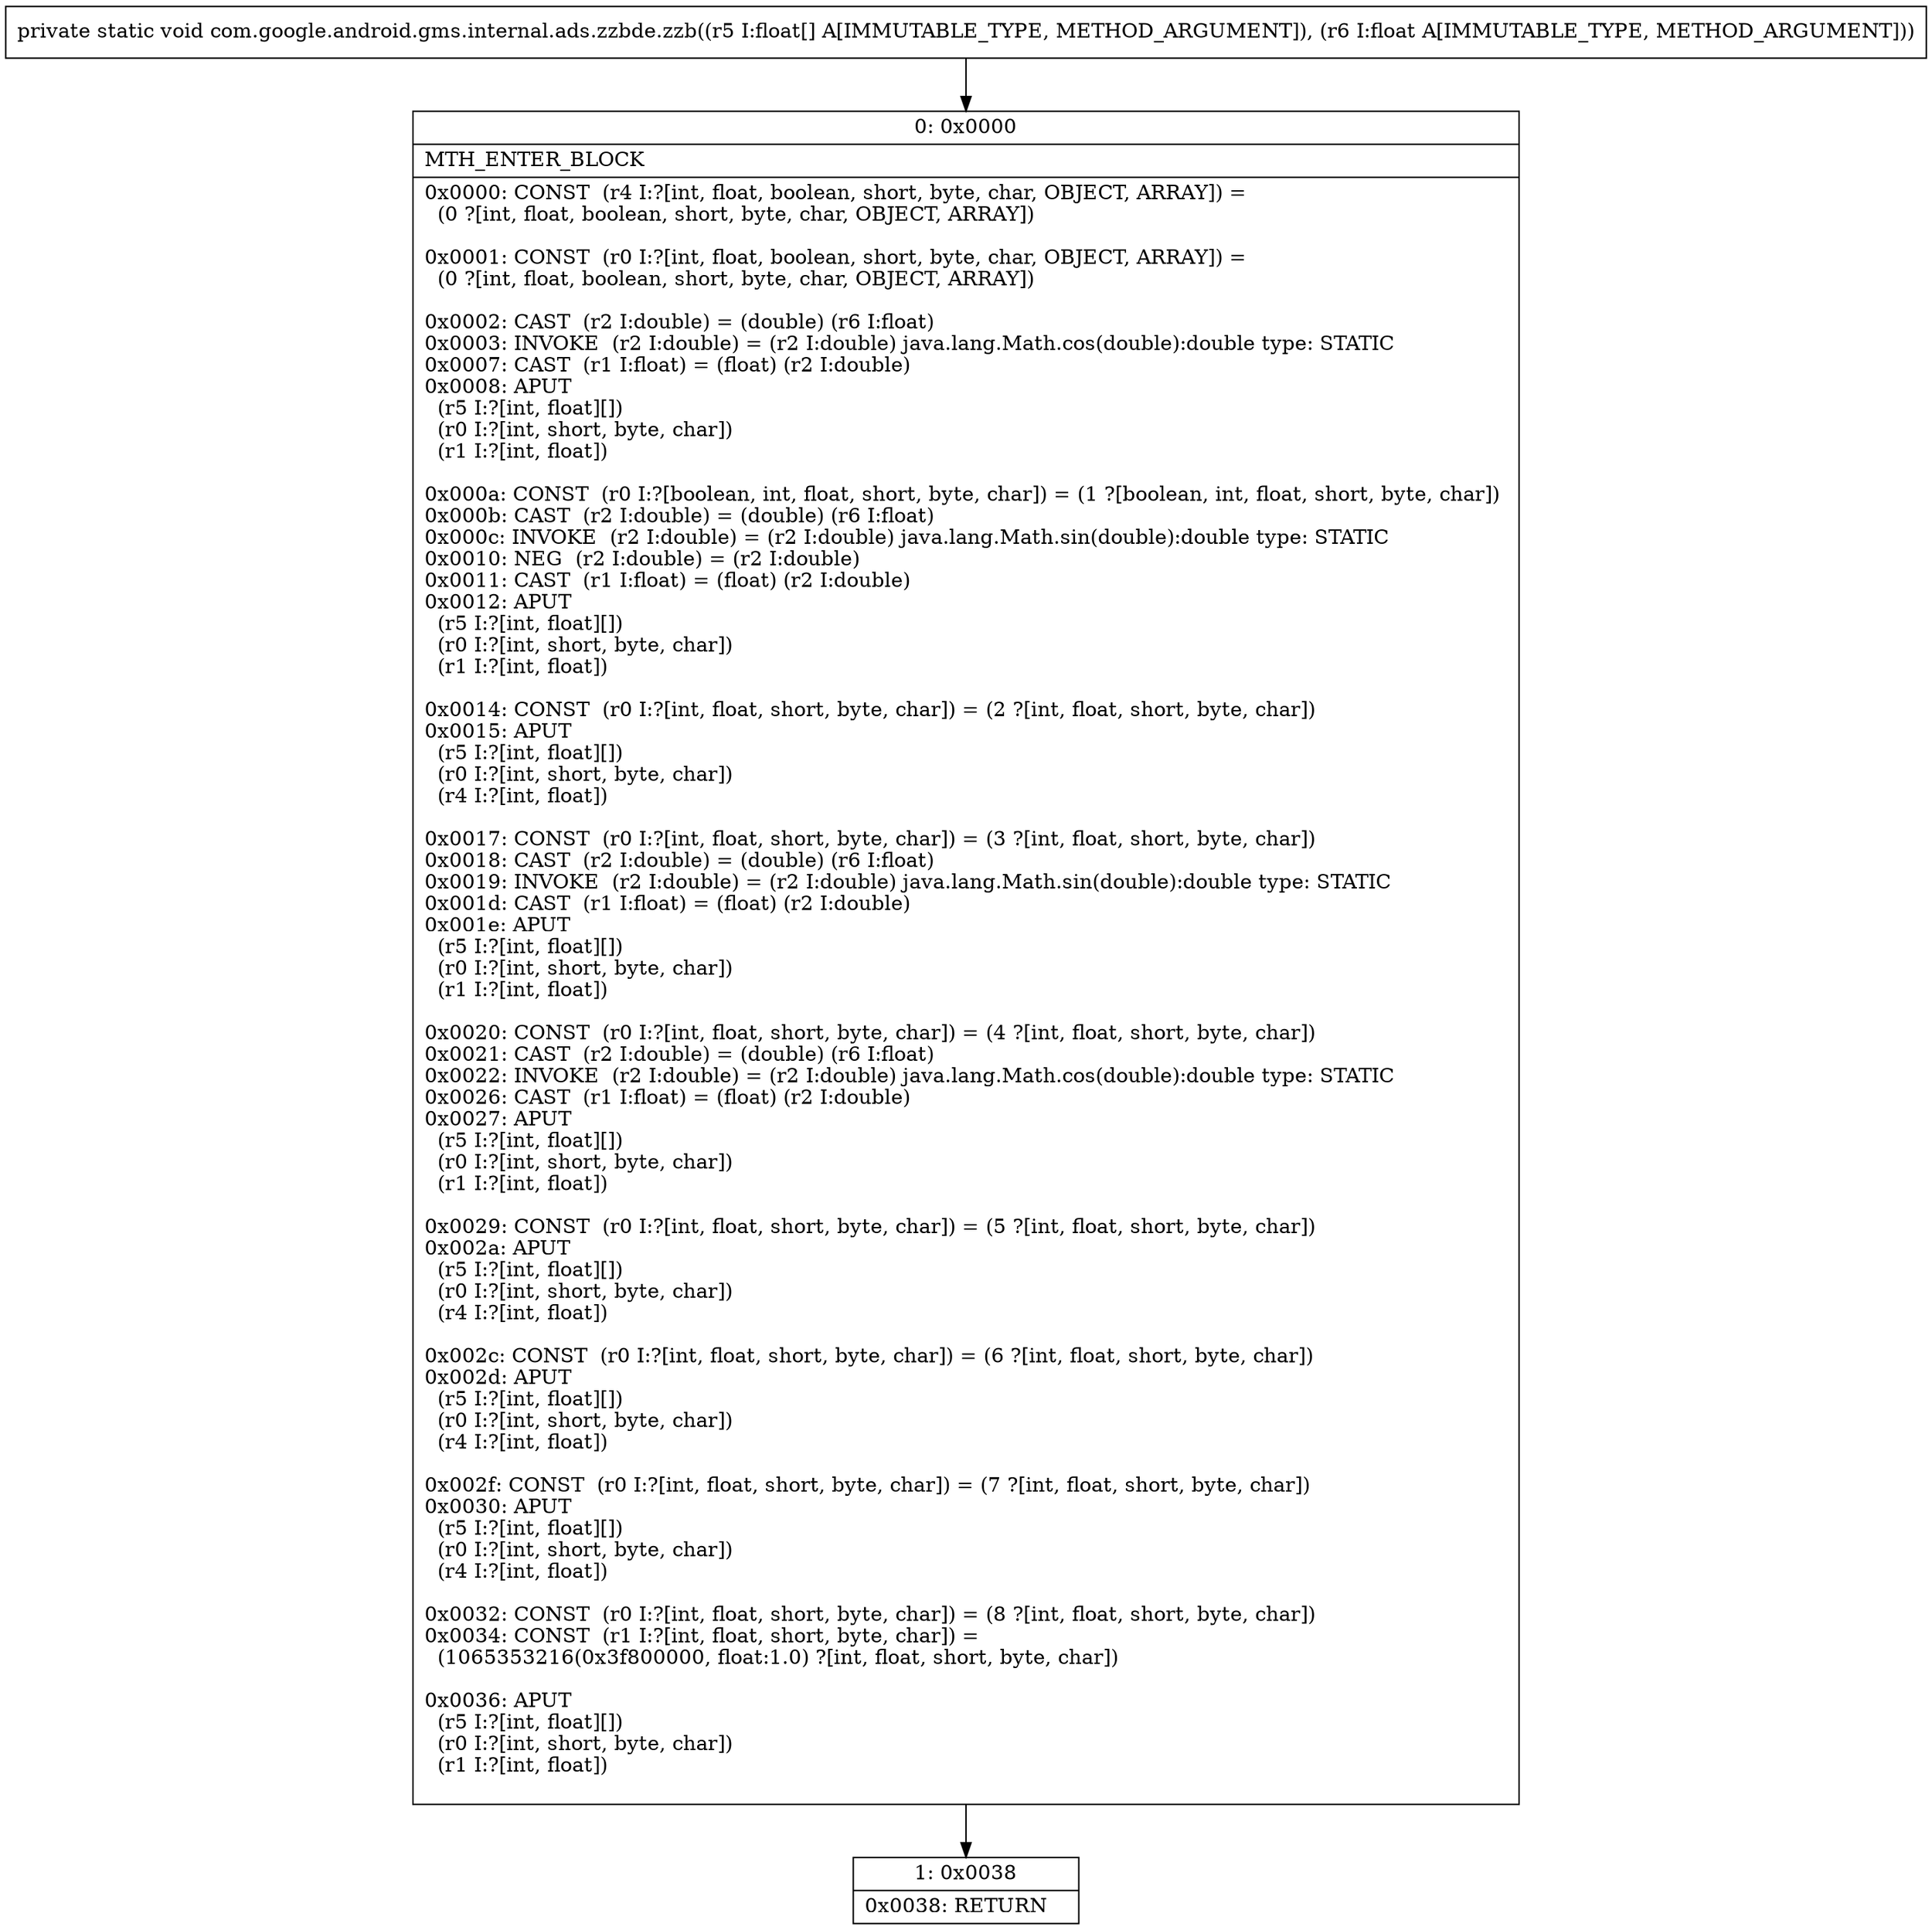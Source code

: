 digraph "CFG forcom.google.android.gms.internal.ads.zzbde.zzb([FF)V" {
Node_0 [shape=record,label="{0\:\ 0x0000|MTH_ENTER_BLOCK\l|0x0000: CONST  (r4 I:?[int, float, boolean, short, byte, char, OBJECT, ARRAY]) = \l  (0 ?[int, float, boolean, short, byte, char, OBJECT, ARRAY])\l \l0x0001: CONST  (r0 I:?[int, float, boolean, short, byte, char, OBJECT, ARRAY]) = \l  (0 ?[int, float, boolean, short, byte, char, OBJECT, ARRAY])\l \l0x0002: CAST  (r2 I:double) = (double) (r6 I:float) \l0x0003: INVOKE  (r2 I:double) = (r2 I:double) java.lang.Math.cos(double):double type: STATIC \l0x0007: CAST  (r1 I:float) = (float) (r2 I:double) \l0x0008: APUT  \l  (r5 I:?[int, float][])\l  (r0 I:?[int, short, byte, char])\l  (r1 I:?[int, float])\l \l0x000a: CONST  (r0 I:?[boolean, int, float, short, byte, char]) = (1 ?[boolean, int, float, short, byte, char]) \l0x000b: CAST  (r2 I:double) = (double) (r6 I:float) \l0x000c: INVOKE  (r2 I:double) = (r2 I:double) java.lang.Math.sin(double):double type: STATIC \l0x0010: NEG  (r2 I:double) = (r2 I:double) \l0x0011: CAST  (r1 I:float) = (float) (r2 I:double) \l0x0012: APUT  \l  (r5 I:?[int, float][])\l  (r0 I:?[int, short, byte, char])\l  (r1 I:?[int, float])\l \l0x0014: CONST  (r0 I:?[int, float, short, byte, char]) = (2 ?[int, float, short, byte, char]) \l0x0015: APUT  \l  (r5 I:?[int, float][])\l  (r0 I:?[int, short, byte, char])\l  (r4 I:?[int, float])\l \l0x0017: CONST  (r0 I:?[int, float, short, byte, char]) = (3 ?[int, float, short, byte, char]) \l0x0018: CAST  (r2 I:double) = (double) (r6 I:float) \l0x0019: INVOKE  (r2 I:double) = (r2 I:double) java.lang.Math.sin(double):double type: STATIC \l0x001d: CAST  (r1 I:float) = (float) (r2 I:double) \l0x001e: APUT  \l  (r5 I:?[int, float][])\l  (r0 I:?[int, short, byte, char])\l  (r1 I:?[int, float])\l \l0x0020: CONST  (r0 I:?[int, float, short, byte, char]) = (4 ?[int, float, short, byte, char]) \l0x0021: CAST  (r2 I:double) = (double) (r6 I:float) \l0x0022: INVOKE  (r2 I:double) = (r2 I:double) java.lang.Math.cos(double):double type: STATIC \l0x0026: CAST  (r1 I:float) = (float) (r2 I:double) \l0x0027: APUT  \l  (r5 I:?[int, float][])\l  (r0 I:?[int, short, byte, char])\l  (r1 I:?[int, float])\l \l0x0029: CONST  (r0 I:?[int, float, short, byte, char]) = (5 ?[int, float, short, byte, char]) \l0x002a: APUT  \l  (r5 I:?[int, float][])\l  (r0 I:?[int, short, byte, char])\l  (r4 I:?[int, float])\l \l0x002c: CONST  (r0 I:?[int, float, short, byte, char]) = (6 ?[int, float, short, byte, char]) \l0x002d: APUT  \l  (r5 I:?[int, float][])\l  (r0 I:?[int, short, byte, char])\l  (r4 I:?[int, float])\l \l0x002f: CONST  (r0 I:?[int, float, short, byte, char]) = (7 ?[int, float, short, byte, char]) \l0x0030: APUT  \l  (r5 I:?[int, float][])\l  (r0 I:?[int, short, byte, char])\l  (r4 I:?[int, float])\l \l0x0032: CONST  (r0 I:?[int, float, short, byte, char]) = (8 ?[int, float, short, byte, char]) \l0x0034: CONST  (r1 I:?[int, float, short, byte, char]) = \l  (1065353216(0x3f800000, float:1.0) ?[int, float, short, byte, char])\l \l0x0036: APUT  \l  (r5 I:?[int, float][])\l  (r0 I:?[int, short, byte, char])\l  (r1 I:?[int, float])\l \l}"];
Node_1 [shape=record,label="{1\:\ 0x0038|0x0038: RETURN   \l}"];
MethodNode[shape=record,label="{private static void com.google.android.gms.internal.ads.zzbde.zzb((r5 I:float[] A[IMMUTABLE_TYPE, METHOD_ARGUMENT]), (r6 I:float A[IMMUTABLE_TYPE, METHOD_ARGUMENT])) }"];
MethodNode -> Node_0;
Node_0 -> Node_1;
}

